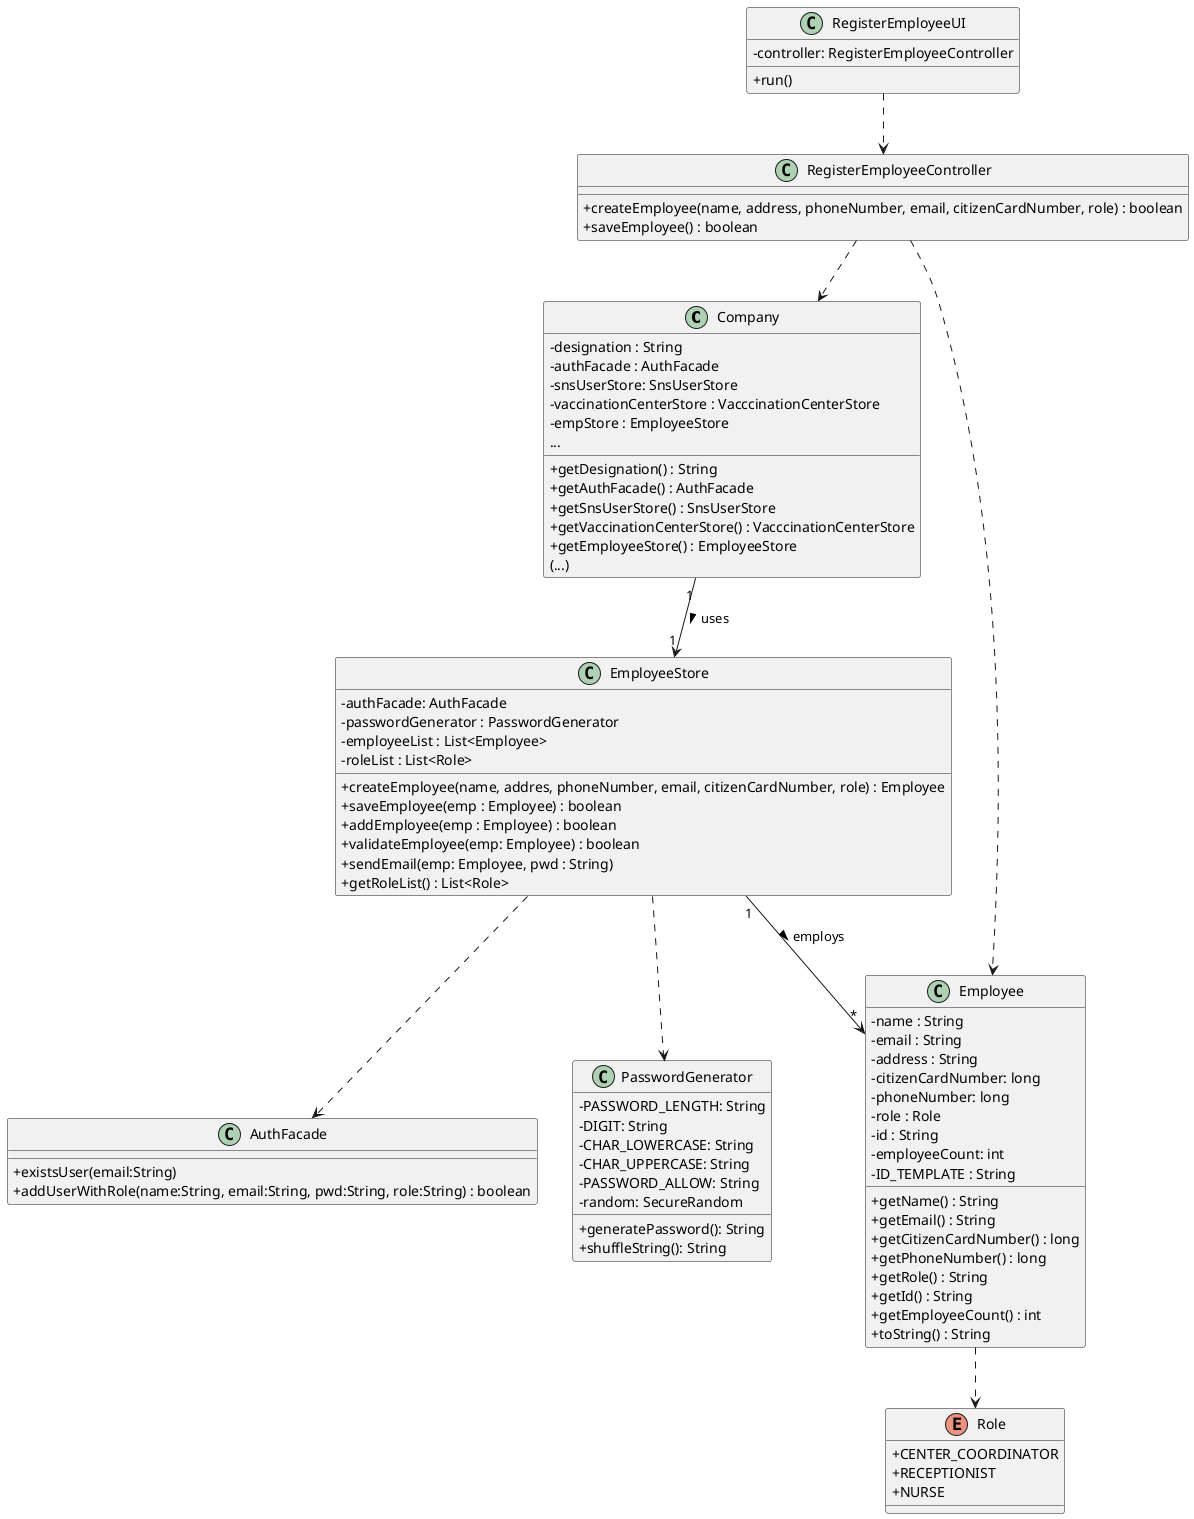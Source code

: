 @startuml
skinparam classAttributeIconSize 0
scale 1

class Company {
-designation : String
-authFacade : AuthFacade
-snsUserStore: SnsUserStore
-vaccinationCenterStore : VacccinationCenterStore
-empStore : EmployeeStore
...

+getDesignation() : String
+getAuthFacade() : AuthFacade
+getSnsUserStore() : SnsUserStore
+getVaccinationCenterStore() : VacccinationCenterStore
+getEmployeeStore() : EmployeeStore
(...)
}

class Employee {
-name : String
-email : String
-address : String
-citizenCardNumber: long
-phoneNumber: long
-role : Role
-id : String
-employeeCount: int
-ID_TEMPLATE : String

+getName() : String
+getEmail() : String
+getCitizenCardNumber() : long
+getPhoneNumber() : long
+getRole() : String
+getId() : String
+getEmployeeCount() : int
+toString() : String

}

class RegisterEmployeeUI {
-controller: RegisterEmployeeController

+run()
}

class RegisterEmployeeController {

+createEmployee(name, address, phoneNumber, email, citizenCardNumber, role) : boolean
+saveEmployee() : boolean
}

class EmployeeStore {
-authFacade: AuthFacade
-passwordGenerator : PasswordGenerator
-employeeList : List<Employee>
-roleList : List<Role>

+createEmployee(name, addres, phoneNumber, email, citizenCardNumber, role) : Employee
+saveEmployee(emp : Employee) : boolean
+addEmployee(emp : Employee) : boolean
+validateEmployee(emp: Employee) : boolean
+sendEmail(emp: Employee, pwd : String)
+getRoleList() : List<Role>

}

Enum Role {
  +CENTER_COORDINATOR
  +RECEPTIONIST
  +NURSE
}

class AuthFacade {

+existsUser(email:String)
+addUserWithRole(name:String, email:String, pwd:String, role:String) : boolean
}

class PasswordGenerator {
  -PASSWORD_LENGTH: String
  -DIGIT: String
  -CHAR_LOWERCASE: String
  -CHAR_UPPERCASE: String
  -PASSWORD_ALLOW: String
  -random: SecureRandom

  +generatePassword(): String
  +shuffleString(): String
}

' UI
RegisterEmployeeUI ..> RegisterEmployeeController

' Controller
RegisterEmployeeController ..> Company
RegisterEmployeeController ..> Employee

' Company
Company "1" --> "1" EmployeeStore : > uses


' EmployeeStore
EmployeeStore "1" --> "*" Employee : > employs
EmployeeStore ..> AuthFacade
EmployeeStore ..> PasswordGenerator

' Employee
Employee ..> Role

@enduml